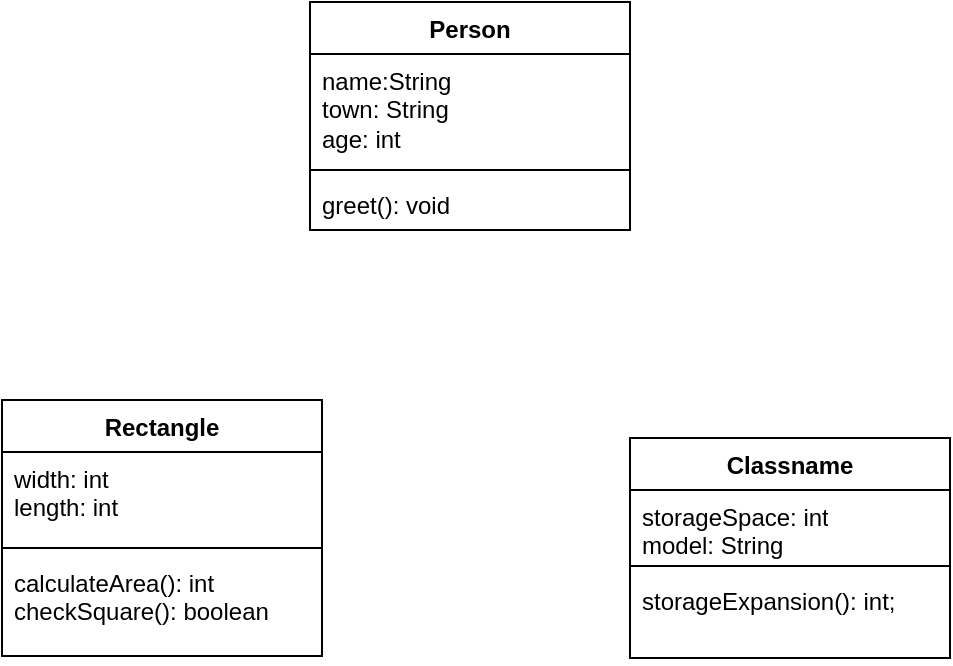 <mxfile version="23.1.1" type="device">
  <diagram name="Page-1" id="_gNotzE2xvm2ApeDmh2_">
    <mxGraphModel dx="1194" dy="647" grid="1" gridSize="10" guides="1" tooltips="1" connect="1" arrows="1" fold="1" page="1" pageScale="1" pageWidth="827" pageHeight="1169" math="0" shadow="0">
      <root>
        <mxCell id="0" />
        <mxCell id="1" parent="0" />
        <mxCell id="pt2Z_I_ZitbkgUTEP0HF-10" value="Person" style="swimlane;fontStyle=1;align=center;verticalAlign=top;childLayout=stackLayout;horizontal=1;startSize=26;horizontalStack=0;resizeParent=1;resizeParentMax=0;resizeLast=0;collapsible=1;marginBottom=0;whiteSpace=wrap;html=1;" vertex="1" parent="1">
          <mxGeometry x="254" y="70" width="160" height="114" as="geometry">
            <mxRectangle x="170" y="290" width="80" height="30" as="alternateBounds" />
          </mxGeometry>
        </mxCell>
        <mxCell id="pt2Z_I_ZitbkgUTEP0HF-11" value="name:String&lt;br&gt;town: String&lt;br&gt;age: int" style="text;strokeColor=none;fillColor=none;align=left;verticalAlign=top;spacingLeft=4;spacingRight=4;overflow=hidden;rotatable=0;points=[[0,0.5],[1,0.5]];portConstraint=eastwest;whiteSpace=wrap;html=1;" vertex="1" parent="pt2Z_I_ZitbkgUTEP0HF-10">
          <mxGeometry y="26" width="160" height="54" as="geometry" />
        </mxCell>
        <mxCell id="pt2Z_I_ZitbkgUTEP0HF-12" value="" style="line;strokeWidth=1;fillColor=none;align=left;verticalAlign=middle;spacingTop=-1;spacingLeft=3;spacingRight=3;rotatable=0;labelPosition=right;points=[];portConstraint=eastwest;strokeColor=inherit;" vertex="1" parent="pt2Z_I_ZitbkgUTEP0HF-10">
          <mxGeometry y="80" width="160" height="8" as="geometry" />
        </mxCell>
        <mxCell id="pt2Z_I_ZitbkgUTEP0HF-13" value="greet(): void" style="text;strokeColor=none;fillColor=none;align=left;verticalAlign=top;spacingLeft=4;spacingRight=4;overflow=hidden;rotatable=0;points=[[0,0.5],[1,0.5]];portConstraint=eastwest;whiteSpace=wrap;html=1;" vertex="1" parent="pt2Z_I_ZitbkgUTEP0HF-10">
          <mxGeometry y="88" width="160" height="26" as="geometry" />
        </mxCell>
        <mxCell id="pt2Z_I_ZitbkgUTEP0HF-15" value="Rectangle" style="swimlane;fontStyle=1;align=center;verticalAlign=top;childLayout=stackLayout;horizontal=1;startSize=26;horizontalStack=0;resizeParent=1;resizeParentMax=0;resizeLast=0;collapsible=1;marginBottom=0;whiteSpace=wrap;html=1;" vertex="1" parent="1">
          <mxGeometry x="100" y="269" width="160" height="128" as="geometry" />
        </mxCell>
        <mxCell id="pt2Z_I_ZitbkgUTEP0HF-16" value="width: int&lt;br&gt;length: int" style="text;strokeColor=none;fillColor=none;align=left;verticalAlign=top;spacingLeft=4;spacingRight=4;overflow=hidden;rotatable=0;points=[[0,0.5],[1,0.5]];portConstraint=eastwest;whiteSpace=wrap;html=1;" vertex="1" parent="pt2Z_I_ZitbkgUTEP0HF-15">
          <mxGeometry y="26" width="160" height="44" as="geometry" />
        </mxCell>
        <mxCell id="pt2Z_I_ZitbkgUTEP0HF-17" value="" style="line;strokeWidth=1;fillColor=none;align=left;verticalAlign=middle;spacingTop=-1;spacingLeft=3;spacingRight=3;rotatable=0;labelPosition=right;points=[];portConstraint=eastwest;strokeColor=inherit;" vertex="1" parent="pt2Z_I_ZitbkgUTEP0HF-15">
          <mxGeometry y="70" width="160" height="8" as="geometry" />
        </mxCell>
        <mxCell id="pt2Z_I_ZitbkgUTEP0HF-18" value="calculateArea(): int&lt;br&gt;checkSquare(): boolean" style="text;strokeColor=none;fillColor=none;align=left;verticalAlign=top;spacingLeft=4;spacingRight=4;overflow=hidden;rotatable=0;points=[[0,0.5],[1,0.5]];portConstraint=eastwest;whiteSpace=wrap;html=1;" vertex="1" parent="pt2Z_I_ZitbkgUTEP0HF-15">
          <mxGeometry y="78" width="160" height="50" as="geometry" />
        </mxCell>
        <mxCell id="pt2Z_I_ZitbkgUTEP0HF-27" value="Classname" style="swimlane;fontStyle=1;align=center;verticalAlign=top;childLayout=stackLayout;horizontal=1;startSize=26;horizontalStack=0;resizeParent=1;resizeParentMax=0;resizeLast=0;collapsible=1;marginBottom=0;whiteSpace=wrap;html=1;" vertex="1" parent="1">
          <mxGeometry x="414" y="288" width="160" height="110" as="geometry" />
        </mxCell>
        <mxCell id="pt2Z_I_ZitbkgUTEP0HF-28" value="storageSpace: int&lt;br&gt;model: String" style="text;strokeColor=none;fillColor=none;align=left;verticalAlign=top;spacingLeft=4;spacingRight=4;overflow=hidden;rotatable=0;points=[[0,0.5],[1,0.5]];portConstraint=eastwest;whiteSpace=wrap;html=1;" vertex="1" parent="pt2Z_I_ZitbkgUTEP0HF-27">
          <mxGeometry y="26" width="160" height="34" as="geometry" />
        </mxCell>
        <mxCell id="pt2Z_I_ZitbkgUTEP0HF-29" value="" style="line;strokeWidth=1;fillColor=none;align=left;verticalAlign=middle;spacingTop=-1;spacingLeft=3;spacingRight=3;rotatable=0;labelPosition=right;points=[];portConstraint=eastwest;strokeColor=inherit;" vertex="1" parent="pt2Z_I_ZitbkgUTEP0HF-27">
          <mxGeometry y="60" width="160" height="8" as="geometry" />
        </mxCell>
        <mxCell id="pt2Z_I_ZitbkgUTEP0HF-30" value="storageExpansion(): int;&lt;br&gt;" style="text;strokeColor=none;fillColor=none;align=left;verticalAlign=top;spacingLeft=4;spacingRight=4;overflow=hidden;rotatable=0;points=[[0,0.5],[1,0.5]];portConstraint=eastwest;whiteSpace=wrap;html=1;" vertex="1" parent="pt2Z_I_ZitbkgUTEP0HF-27">
          <mxGeometry y="68" width="160" height="42" as="geometry" />
        </mxCell>
      </root>
    </mxGraphModel>
  </diagram>
</mxfile>
